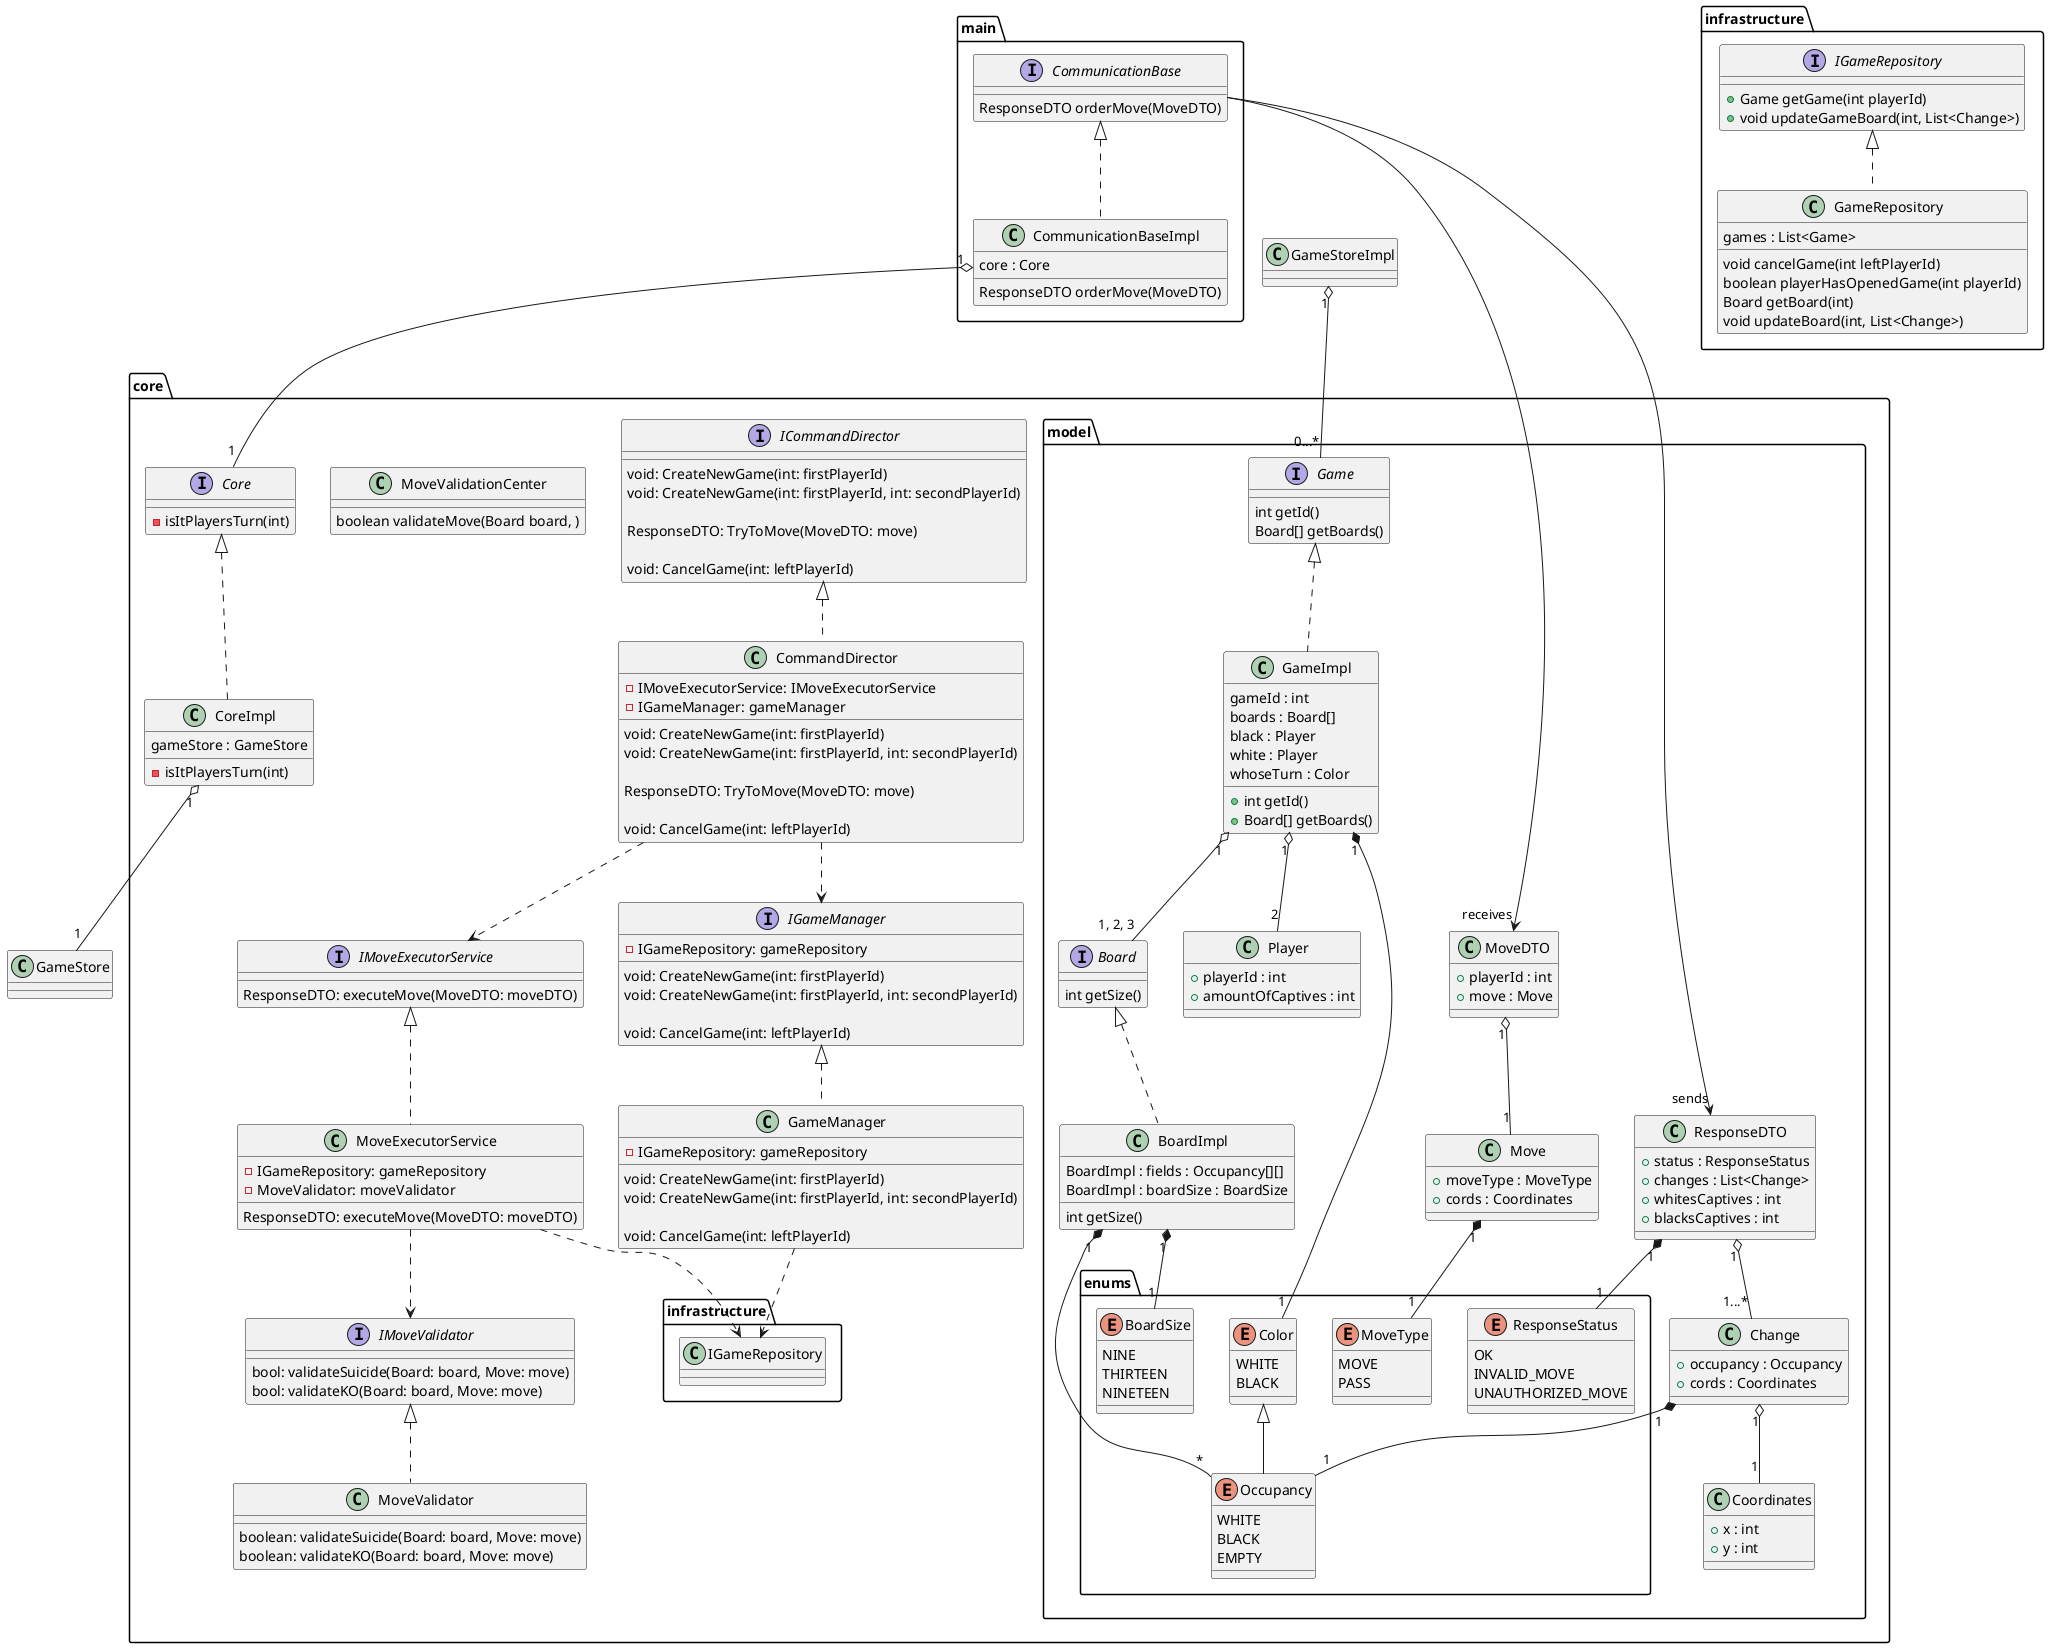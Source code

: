@startuml

namespace main{
    interface CommunicationBase{

        ResponseDTO orderMove(MoveDTO)
    }

    class CommunicationBaseImpl implements CommunicationBase{

        core : Core

        ResponseDTO orderMove(MoveDTO)
    }
}

namespace core{
    namespace model{
        namespace enums{

            enum Color {
                WHITE
                BLACK
            }

            enum Occupancy extends Color {
                WHITE
                BLACK
                EMPTY
            }

            enum BoardSize {
                NINE
                THIRTEEN
                NINETEEN
            }

            enum MoveType {
                MOVE
                PASS
            }

            enum ResponseStatus {
                OK
                INVALID_MOVE
                UNAUTHORIZED_MOVE
            }
        }

        interface Board{

            int getSize()
        }
        class BoardImpl implements Board{

            BoardImpl : fields : Occupancy[][]
            BoardImpl : boardSize : BoardSize
        }

        BoardImpl : int getSize()

        class GameImpl implements Game{
            gameId : int
            boards : Board[]
            black : Player
            white : Player
            whoseTurn : Color

            +int getId()
            +Board[] getBoards()
        }

        interface Game{

            int getId()
            'this method returns array of 3 boards: current and 2 before it
            Board[] getBoards()
        }

        class Coordinates{
            +x : int
            +y : int
        }

        class MoveDTO{
            +playerId : int
            +move : Move
        }

        class Move{
            +moveType : MoveType
            +cords : Coordinates
        }

        class ResponseDTO{
            +status : ResponseStatus
            +changes : List<Change>
            +whitesCaptives : int
            +blacksCaptives : int
        }


        class Player{
            +playerId : int
            +amountOfCaptives : int
        }

        class Change{
            +occupancy : Occupancy
            +cords : Coordinates
        }


    }
    core.model.MoveDTO "1" o-- "1" core.model.Move
            core.model.Move "1" *-- "1" core.model.enums.MoveType
            core.model.ResponseDTO "1" *-- "1" core.model.enums.ResponseStatus
            core.model.ResponseDTO "1" o-- "1...*" core.model.Change
            core.model.Change "1" *-- "1" core.model.enums.Occupancy
            core.model.Change "1" o-- "1" core.model.Coordinates
            core.model.GameImpl "1" o-- "1, 2, 3" core.model.Board
            core.model.GameImpl "1" o-- "2" core.model.Player
            core.model.GameImpl "1" *-- "1" core.model.enums.Color
            core.model.BoardImpl "1" *-- "*" core.model.enums.Occupancy
            core.model.BoardImpl "1" *-- "1" core.model.enums.BoardSize

        interface ICommandDirector{
            'pewnie cos innego niz void
            ' do bota
            void: CreateNewGame(int: firstPlayerId)
            ', do multi
            void: CreateNewGame(int: firstPlayerId, int: secondPlayerId)

            ResponseDTO: TryToMove(MoveDTO: move)

            void: CancelGame(int: leftPlayerId)
        }

        class CommandDirector implements ICommandDirector{
            -IMoveExecutorService: IMoveExecutorService
            -IGameManager: gameManager

                    'pewnie cos innego niz void
                    ' do bota
            void: CreateNewGame(int: firstPlayerId)
                    ', do multi
            void: CreateNewGame(int: firstPlayerId, int: secondPlayerId)

            ResponseDTO: TryToMove(MoveDTO: move)

            void: CancelGame(int: leftPlayerId)
        }
        CommandDirector..>IMoveExecutorService
        CommandDirector..>IGameManager

        'ogarnie to czy gra instenieje ze player nie moze miec dwohc gier na raz
        interface IGameManager{
            -IGameRepository: gameRepository

            void: CreateNewGame(int: firstPlayerId)
                                ', do multi
            void: CreateNewGame(int: firstPlayerId, int: secondPlayerId)

            void: CancelGame(int: leftPlayerId)
        }

        class GameManager implements IGameManager{
             -IGameRepository: gameRepository

             void: CreateNewGame(int: firstPlayerId)
                                        ', do multi
             void: CreateNewGame(int: firstPlayerId, int: secondPlayerId)

             void: CancelGame(int: leftPlayerId)
        }
        GameManager..>infrastructure.IGameRepository

        interface IMoveExecutorService{
            ResponseDTO: executeMove(MoveDTO: moveDTO)
        }

        class MoveExecutorService implements IMoveExecutorService{
            -IGameRepository: gameRepository
            -MoveValidator: moveValidator

            ResponseDTO: executeMove(MoveDTO: moveDTO)
        }
        MoveExecutorService..>infrastructure.IGameRepository
        MoveExecutorService..>IMoveValidator

        ' moze zamiast dzielic na 2 metody podzielimy na dwie klasy wtedy dwie referencje w executorze, albo jeszcze jednak klasa ktora to razem sklada taka mini facada
        interface IMoveValidator{
            bool: validateSuicide(Board: board, Move: move)
            bool: validateKO(Board: board, Move: move)
            ' mb more
        }

        class MoveValidator implements IMoveValidator{
             boolean: validateSuicide(Board: board, Move: move)
             boolean: validateKO(Board: board, Move: move)
            ' mb more
        }


    'singleton class
    class MoveValidationCenter

    MoveValidationCenter : boolean validateMove(Board board, )

    interface Core

    Core : -isItPlayersTurn(int)
    'todo


    class CoreImpl implements Core
    CoreImpl : gameStore : GameStore
    ' todo

    CoreImpl : -isItPlayersTurn(int)
    ' todo

}

namespace infrastructure{
    interface IGameRepository{
        +Game getGame(int playerId)
        +void updateGameBoard(int, List<Change>)
    }

    'albo zapis do pliku albo musi byc singleton
    class GameRepository implements IGameRepository{
        games : List<Game>

        void cancelGame(int leftPlayerId)
        boolean playerHasOpenedGame(int playerId)
        Board getBoard(int)
        void updateBoard(int, List<Change>)
    }

}


CommunicationBase --> "receives" MoveDTO
CommunicationBase --> "sends" ResponseDTO
CommunicationBaseImpl "1" o-- "1" Core
CoreImpl "1" o-- "1" GameStore
GameStoreImpl "1" o-- "0...*" Game



@enduml